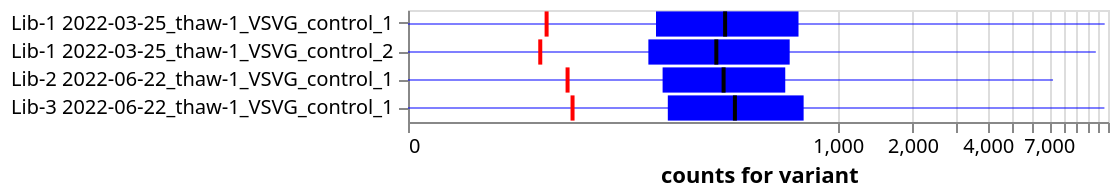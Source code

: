 {
  "config": {
    "view": {
      "continuousWidth": 400,
      "continuousHeight": 300
    },
    "axis": {
      "labelLimit": 500
    }
  },
  "layer": [
    {
      "mark": {
        "type": "bar",
        "color": "blue"
      },
      "encoding": {
        "tooltip": [
          {
            "field": "library",
            "type": "nominal"
          },
          {
            "field": "pre_sample",
            "type": "nominal"
          },
          {
            "field": "pre_count_threshold",
            "type": "quantitative"
          },
          {
            "field": "median",
            "format": ".2g",
            "type": "quantitative"
          },
          {
            "field": "percentile_25",
            "format": ".2g",
            "type": "quantitative"
          },
          {
            "field": "percentile_75",
            "format": ".2g",
            "type": "quantitative"
          },
          {
            "field": "min",
            "type": "quantitative"
          },
          {
            "field": "max",
            "type": "quantitative"
          },
          {
            "field": "frac_counts_above_threshold",
            "format": ".2g",
            "type": "quantitative"
          },
          {
            "field": "frac_variants_above_threshold",
            "format": ".2g",
            "type": "quantitative"
          },
          {
            "field": "virus_batch",
            "type": "nominal"
          }
        ],
        "x": {
          "field": "percentile_25",
          "scale": {
            "constant": 20,
            "type": "symlog"
          },
          "title": "counts for variant",
          "type": "quantitative"
        },
        "x2": {
          "field": "percentile_75"
        },
        "y": {
          "field": "library_sample",
          "title": null,
          "type": "nominal"
        }
      },
      "params": [
        {
          "name": "parameter001",
          "select": {
            "type": "point",
            "fields": [
              "library"
            ]
          },
          "bind": {
            "input": "select",
            "options": [
              null,
              "Lib-1",
              "Lib-2",
              "Lib-3"
            ],
            "labels": [
              "all",
              "Lib-1",
              "Lib-2",
              "Lib-3"
            ],
            "name": "library"
          }
        },
        {
          "name": "parameter002",
          "select": {
            "type": "point",
            "fields": [
              "virus_batch"
            ]
          },
          "bind": {
            "input": "select",
            "options": [
              null,
              "thaw-1"
            ],
            "labels": [
              "all",
              "thaw-1"
            ],
            "name": "virus_batch"
          }
        }
      ]
    },
    {
      "mark": {
        "type": "rule",
        "color": "blue",
        "opacity": 0.5
      },
      "encoding": {
        "tooltip": [
          {
            "field": "library",
            "type": "nominal"
          },
          {
            "field": "pre_sample",
            "type": "nominal"
          },
          {
            "field": "pre_count_threshold",
            "type": "quantitative"
          },
          {
            "field": "median",
            "format": ".2g",
            "type": "quantitative"
          },
          {
            "field": "percentile_25",
            "format": ".2g",
            "type": "quantitative"
          },
          {
            "field": "percentile_75",
            "format": ".2g",
            "type": "quantitative"
          },
          {
            "field": "min",
            "type": "quantitative"
          },
          {
            "field": "max",
            "type": "quantitative"
          },
          {
            "field": "frac_counts_above_threshold",
            "format": ".2g",
            "type": "quantitative"
          },
          {
            "field": "frac_variants_above_threshold",
            "format": ".2g",
            "type": "quantitative"
          },
          {
            "field": "virus_batch",
            "type": "nominal"
          }
        ],
        "x": {
          "field": "min",
          "type": "quantitative"
        },
        "x2": {
          "field": "max"
        },
        "y": {
          "field": "library_sample",
          "title": null,
          "type": "nominal"
        }
      }
    },
    {
      "mark": {
        "type": "bar",
        "color": "black",
        "x2Offset": -1,
        "xOffset": 1
      },
      "encoding": {
        "tooltip": [
          {
            "field": "library",
            "type": "nominal"
          },
          {
            "field": "pre_sample",
            "type": "nominal"
          },
          {
            "field": "pre_count_threshold",
            "type": "quantitative"
          },
          {
            "field": "median",
            "format": ".2g",
            "type": "quantitative"
          },
          {
            "field": "percentile_25",
            "format": ".2g",
            "type": "quantitative"
          },
          {
            "field": "percentile_75",
            "format": ".2g",
            "type": "quantitative"
          },
          {
            "field": "min",
            "type": "quantitative"
          },
          {
            "field": "max",
            "type": "quantitative"
          },
          {
            "field": "frac_counts_above_threshold",
            "format": ".2g",
            "type": "quantitative"
          },
          {
            "field": "frac_variants_above_threshold",
            "format": ".2g",
            "type": "quantitative"
          },
          {
            "field": "virus_batch",
            "type": "nominal"
          }
        ],
        "x": {
          "field": "median",
          "type": "quantitative"
        },
        "x2": {
          "field": "median"
        },
        "y": {
          "field": "library_sample",
          "title": null,
          "type": "nominal"
        }
      }
    },
    {
      "mark": {
        "type": "bar",
        "color": "red",
        "x2Offset": -1,
        "xOffset": 1
      },
      "encoding": {
        "tooltip": [
          {
            "field": "library",
            "type": "nominal"
          },
          {
            "field": "pre_sample",
            "type": "nominal"
          },
          {
            "field": "pre_count_threshold",
            "type": "quantitative"
          },
          {
            "field": "median",
            "format": ".2g",
            "type": "quantitative"
          },
          {
            "field": "percentile_25",
            "format": ".2g",
            "type": "quantitative"
          },
          {
            "field": "percentile_75",
            "format": ".2g",
            "type": "quantitative"
          },
          {
            "field": "min",
            "type": "quantitative"
          },
          {
            "field": "max",
            "type": "quantitative"
          },
          {
            "field": "frac_counts_above_threshold",
            "format": ".2g",
            "type": "quantitative"
          },
          {
            "field": "frac_variants_above_threshold",
            "format": ".2g",
            "type": "quantitative"
          },
          {
            "field": "virus_batch",
            "type": "nominal"
          }
        ],
        "x": {
          "field": "pre_count_threshold",
          "type": "quantitative"
        },
        "x2": {
          "field": "pre_count_threshold"
        },
        "y": {
          "field": "library_sample",
          "title": null,
          "type": "nominal"
        }
      }
    }
  ],
  "data": {
    "name": "data-966eb28a0b90015491ad121ba7cd2b41"
  },
  "height": {
    "step": 14
  },
  "transform": [
    {
      "filter": {
        "param": "parameter001"
      }
    },
    {
      "filter": {
        "param": "parameter002"
      }
    }
  ],
  "width": 350,
  "$schema": "https://vega.github.io/schema/vega-lite/v5.json",
  "datasets": {
    "data-966eb28a0b90015491ad121ba7cd2b41": [
      {
        "library": "Lib-1",
        "pre_sample": "2022-03-25_thaw-1_VSVG_control_1",
        "pre_count_threshold": 51,
        "median": 343.0,
        "percentile_25": 173.0,
        "percentile_75": 690.0,
        "min": 0,
        "max": 11641,
        "library_sample": "Lib-1 2022-03-25_thaw-1_VSVG_control_1",
        "frac_counts_above_threshold": 0.9983648590126066,
        "frac_variants_above_threshold": 0.9612706286368407,
        "virus_batch": "thaw-1"
      },
      {
        "library": "Lib-1",
        "pre_sample": "2022-03-25_thaw-1_VSVG_control_2",
        "pre_count_threshold": 47,
        "median": 315.0,
        "percentile_25": 160.0,
        "percentile_75": 635.0,
        "min": 0,
        "max": 10731,
        "library_sample": "Lib-1 2022-03-25_thaw-1_VSVG_control_2",
        "frac_counts_above_threshold": 0.9983300834890584,
        "frac_variants_above_threshold": 0.9607618684218894,
        "virus_batch": "thaw-1"
      },
      {
        "library": "Lib-2",
        "pre_sample": "2022-06-22_thaw-1_VSVG_control_1",
        "pre_count_threshold": 66,
        "median": 338.0,
        "percentile_25": 185.0,
        "percentile_75": 609.0,
        "min": 0,
        "max": 7252,
        "library_sample": "Lib-2 2022-06-22_thaw-1_VSVG_control_1",
        "frac_counts_above_threshold": 0.9967152162769597,
        "frac_variants_above_threshold": 0.9523403226609216,
        "virus_batch": "thaw-1"
      },
      {
        "library": "Lib-3",
        "pre_sample": "2022-06-22_thaw-1_VSVG_control_1",
        "pre_count_threshold": 70,
        "median": 377.0,
        "percentile_25": 195.0,
        "percentile_75": 724.0,
        "min": 0,
        "max": 11612,
        "library_sample": "Lib-3 2022-06-22_thaw-1_VSVG_control_1",
        "frac_counts_above_threshold": 0.9967466457208356,
        "frac_variants_above_threshold": 0.9477171194066828,
        "virus_batch": "thaw-1"
      }
    ]
  }
}